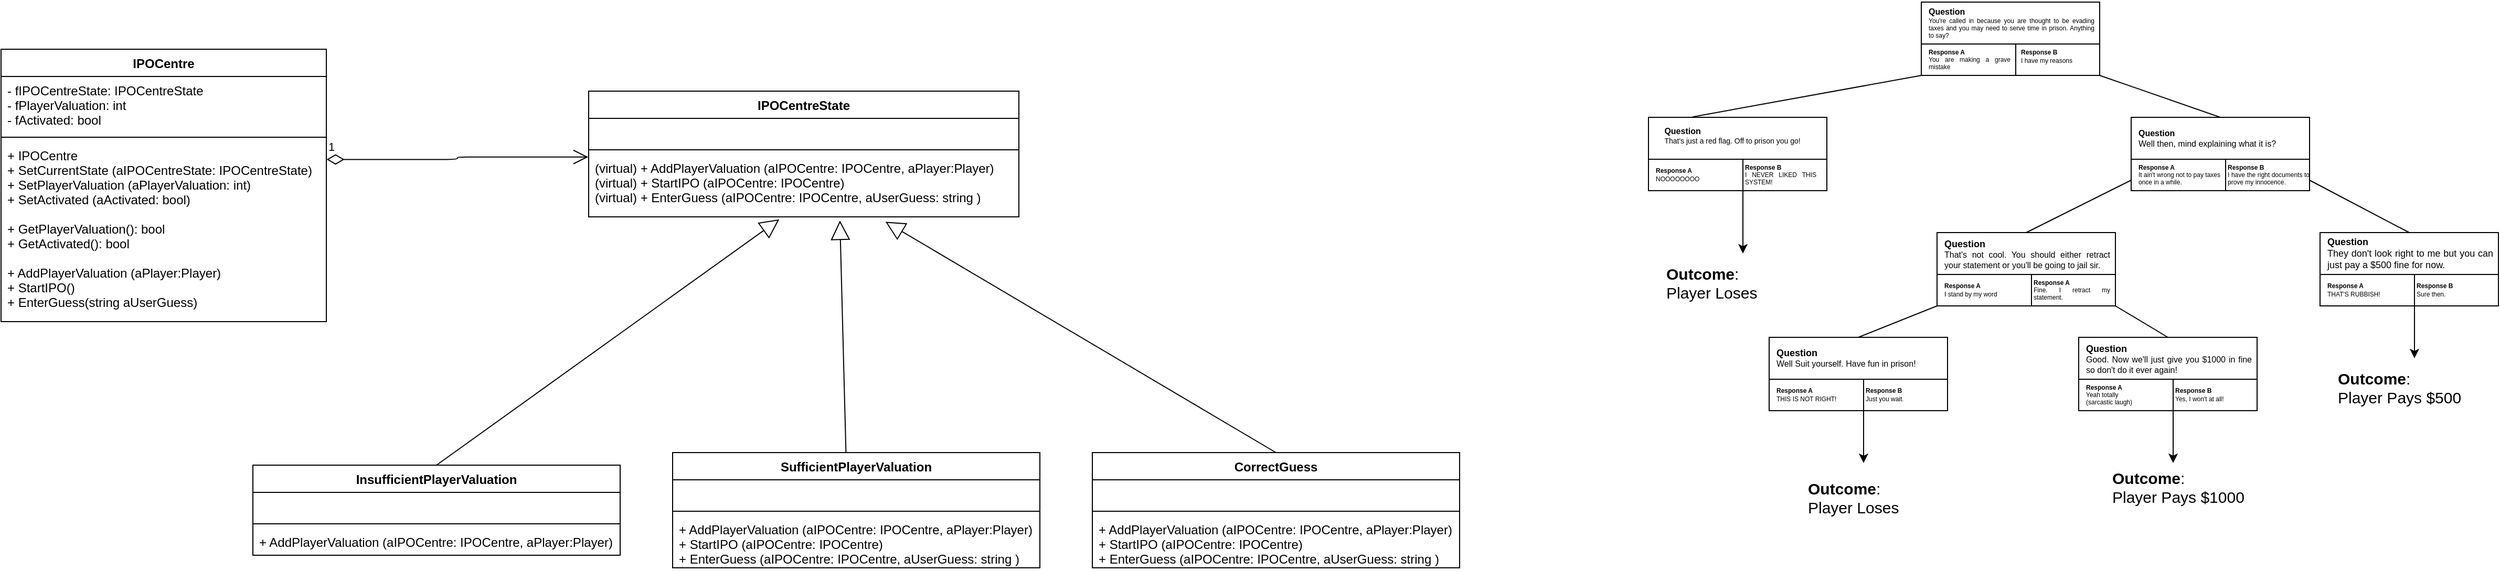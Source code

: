 <mxfile version="13.3.5" type="github">
  <diagram id="8sO8KpJlMacKgNLfJusq" name="Page-1">
    <mxGraphModel dx="3934" dy="1154" grid="1" gridSize="10" guides="1" tooltips="1" connect="1" arrows="1" fold="1" page="1" pageScale="1" pageWidth="850" pageHeight="1100" math="0" shadow="0">
      <root>
        <mxCell id="0" />
        <mxCell id="1" parent="0" />
        <mxCell id="CQ1ONMJkXJyfWKpcm5dU-62" value="" style="rounded=0;whiteSpace=wrap;html=1;" parent="1" vertex="1">
          <mxGeometry x="-20" y="150" width="170" height="70" as="geometry" />
        </mxCell>
        <mxCell id="CQ1ONMJkXJyfWKpcm5dU-50" value="" style="rounded=0;whiteSpace=wrap;html=1;" parent="1" vertex="1">
          <mxGeometry x="390" y="360" width="170" height="70" as="geometry" />
        </mxCell>
        <mxCell id="CQ1ONMJkXJyfWKpcm5dU-49" value="" style="rounded=0;whiteSpace=wrap;html=1;" parent="1" vertex="1">
          <mxGeometry x="95" y="360" width="170" height="70" as="geometry" />
        </mxCell>
        <mxCell id="CQ1ONMJkXJyfWKpcm5dU-48" value="" style="rounded=0;whiteSpace=wrap;html=1;" parent="1" vertex="1">
          <mxGeometry x="620" y="260" width="170" height="70" as="geometry" />
        </mxCell>
        <mxCell id="CQ1ONMJkXJyfWKpcm5dU-47" value="" style="rounded=0;whiteSpace=wrap;html=1;" parent="1" vertex="1">
          <mxGeometry x="255" y="260" width="170" height="70" as="geometry" />
        </mxCell>
        <mxCell id="CQ1ONMJkXJyfWKpcm5dU-46" value="" style="rounded=0;whiteSpace=wrap;html=1;" parent="1" vertex="1">
          <mxGeometry x="440" y="150" width="170" height="70" as="geometry" />
        </mxCell>
        <mxCell id="CQ1ONMJkXJyfWKpcm5dU-1" value="" style="rounded=0;whiteSpace=wrap;html=1;" parent="1" vertex="1">
          <mxGeometry x="240" y="40" width="170" height="70" as="geometry" />
        </mxCell>
        <mxCell id="CQ1ONMJkXJyfWKpcm5dU-6" value="" style="endArrow=none;html=1;entryX=0;entryY=1;entryDx=0;entryDy=0;exitX=0.213;exitY=-0.007;exitDx=0;exitDy=0;exitPerimeter=0;" parent="1" target="CQ1ONMJkXJyfWKpcm5dU-1" edge="1">
          <mxGeometry width="50" height="50" relative="1" as="geometry">
            <mxPoint x="21.95" y="149.58" as="sourcePoint" />
            <mxPoint x="190" y="100" as="targetPoint" />
          </mxGeometry>
        </mxCell>
        <mxCell id="CQ1ONMJkXJyfWKpcm5dU-7" value="" style="endArrow=none;html=1;exitX=1;exitY=1;exitDx=0;exitDy=0;entryX=0.5;entryY=0;entryDx=0;entryDy=0;" parent="1" source="CQ1ONMJkXJyfWKpcm5dU-1" edge="1">
          <mxGeometry width="50" height="50" relative="1" as="geometry">
            <mxPoint x="540" y="140" as="sourcePoint" />
            <mxPoint x="525.0" y="150" as="targetPoint" />
          </mxGeometry>
        </mxCell>
        <mxCell id="CQ1ONMJkXJyfWKpcm5dU-8" value="" style="endArrow=none;html=1;entryX=0;entryY=1;entryDx=0;entryDy=0;exitX=0.5;exitY=0;exitDx=0;exitDy=0;" parent="1" edge="1">
          <mxGeometry width="50" height="50" relative="1" as="geometry">
            <mxPoint x="340" y="260" as="sourcePoint" />
            <mxPoint x="440.0" y="210" as="targetPoint" />
          </mxGeometry>
        </mxCell>
        <mxCell id="CQ1ONMJkXJyfWKpcm5dU-9" value="" style="endArrow=none;html=1;entryX=1;entryY=1;entryDx=0;entryDy=0;exitX=0.5;exitY=0;exitDx=0;exitDy=0;" parent="1" edge="1">
          <mxGeometry width="50" height="50" relative="1" as="geometry">
            <mxPoint x="705" y="260" as="sourcePoint" />
            <mxPoint x="610.0" y="210" as="targetPoint" />
          </mxGeometry>
        </mxCell>
        <mxCell id="CQ1ONMJkXJyfWKpcm5dU-10" value="" style="rounded=0;whiteSpace=wrap;html=1;" parent="1" vertex="1">
          <mxGeometry x="240" y="80" width="90" height="30" as="geometry" />
        </mxCell>
        <mxCell id="CQ1ONMJkXJyfWKpcm5dU-11" value="" style="rounded=0;whiteSpace=wrap;html=1;" parent="1" vertex="1">
          <mxGeometry x="330" y="80" width="80" height="30" as="geometry" />
        </mxCell>
        <mxCell id="CQ1ONMJkXJyfWKpcm5dU-12" value="" style="rounded=0;whiteSpace=wrap;html=1;" parent="1" vertex="1">
          <mxGeometry x="-20" y="190" width="90" height="30" as="geometry" />
        </mxCell>
        <mxCell id="CQ1ONMJkXJyfWKpcm5dU-13" value="" style="rounded=0;whiteSpace=wrap;html=1;" parent="1" vertex="1">
          <mxGeometry x="70" y="190" width="80" height="30" as="geometry" />
        </mxCell>
        <mxCell id="CQ1ONMJkXJyfWKpcm5dU-14" value="" style="rounded=0;whiteSpace=wrap;html=1;" parent="1" vertex="1">
          <mxGeometry x="440" y="190" width="90" height="30" as="geometry" />
        </mxCell>
        <mxCell id="CQ1ONMJkXJyfWKpcm5dU-15" value="" style="rounded=0;whiteSpace=wrap;html=1;" parent="1" vertex="1">
          <mxGeometry x="530" y="190" width="80" height="30" as="geometry" />
        </mxCell>
        <mxCell id="CQ1ONMJkXJyfWKpcm5dU-16" value="" style="rounded=0;whiteSpace=wrap;html=1;" parent="1" vertex="1">
          <mxGeometry x="255" y="300" width="90" height="30" as="geometry" />
        </mxCell>
        <mxCell id="CQ1ONMJkXJyfWKpcm5dU-17" value="" style="rounded=0;whiteSpace=wrap;html=1;" parent="1" vertex="1">
          <mxGeometry x="345" y="300" width="80" height="30" as="geometry" />
        </mxCell>
        <mxCell id="CQ1ONMJkXJyfWKpcm5dU-18" value="" style="rounded=0;whiteSpace=wrap;html=1;" parent="1" vertex="1">
          <mxGeometry x="620" y="300" width="90" height="30" as="geometry" />
        </mxCell>
        <mxCell id="CQ1ONMJkXJyfWKpcm5dU-19" value="" style="rounded=0;whiteSpace=wrap;html=1;" parent="1" vertex="1">
          <mxGeometry x="710" y="300" width="80" height="30" as="geometry" />
        </mxCell>
        <mxCell id="CQ1ONMJkXJyfWKpcm5dU-20" value="&lt;p style=&quot;line-height: 30% ; font-size: 6px&quot; align=&quot;justify&quot;&gt;&lt;/p&gt;&lt;div style=&quot;font-size: 6px&quot; align=&quot;justify&quot;&gt;&lt;b&gt;&lt;font style=&quot;font-size: 8px&quot;&gt;Question&lt;/font&gt;&lt;/b&gt;&lt;/div&gt;&lt;div style=&quot;font-size: 6px&quot; align=&quot;justify&quot;&gt;&lt;font style=&quot;font-size: 6px&quot;&gt;You&#39;re called in because you are thought to be evading taxes and you may need to serve time in prison. Anything to say?&lt;/font&gt;&lt;/div&gt;&lt;p style=&quot;font-size: 6px&quot; align=&quot;justify&quot;&gt;&lt;/p&gt;" style="text;html=1;strokeColor=none;fillColor=none;align=left;verticalAlign=middle;whiteSpace=wrap;rounded=0;" parent="1" vertex="1">
          <mxGeometry x="245" y="40" width="160" height="40" as="geometry" />
        </mxCell>
        <mxCell id="CQ1ONMJkXJyfWKpcm5dU-21" value="&lt;div style=&quot;font-size: 6px&quot; align=&quot;justify&quot;&gt;&lt;b&gt;&lt;font style=&quot;font-size: 8px&quot;&gt;Question&lt;/font&gt;&lt;/b&gt;&lt;/div&gt;&lt;div style=&quot;font-size: 6px&quot; align=&quot;justify&quot;&gt;&lt;font style=&quot;font-size: 7px&quot;&gt;That&#39;s just a red flag. Off to prison you go!&lt;/font&gt;&lt;/div&gt;&lt;p style=&quot;font-size: 6px&quot; align=&quot;justify&quot;&gt;&lt;br&gt;&lt;/p&gt;" style="text;html=1;strokeColor=none;fillColor=none;align=center;verticalAlign=middle;whiteSpace=wrap;rounded=0;" parent="1" vertex="1">
          <mxGeometry x="-10" y="167" width="140" height="20" as="geometry" />
        </mxCell>
        <mxCell id="CQ1ONMJkXJyfWKpcm5dU-23" value="&lt;p style=&quot;line-height: 30% ; font-size: 6px&quot; align=&quot;justify&quot;&gt;&lt;/p&gt;&lt;div style=&quot;font-size: 6px&quot; align=&quot;justify&quot;&gt;&lt;b&gt;&lt;font style=&quot;font-size: 8px&quot;&gt;Question&lt;/font&gt;&lt;/b&gt;&lt;/div&gt;&lt;div style=&quot;font-size: 6px&quot; align=&quot;justify&quot;&gt;&lt;font style=&quot;font-size: 8px&quot;&gt;Well then, mind explaining what it is?&lt;/font&gt;&lt;/div&gt;&lt;p style=&quot;font-size: 6px&quot; align=&quot;justify&quot;&gt;&lt;/p&gt;" style="text;html=1;strokeColor=none;fillColor=none;align=left;verticalAlign=middle;whiteSpace=wrap;rounded=0;" parent="1" vertex="1">
          <mxGeometry x="445" y="150" width="160" height="40" as="geometry" />
        </mxCell>
        <mxCell id="CQ1ONMJkXJyfWKpcm5dU-24" value="&lt;p style=&quot;line-height: 30% ; font-size: 6px&quot; align=&quot;justify&quot;&gt;&lt;/p&gt;&lt;div style=&quot;font-size: 6px&quot; align=&quot;justify&quot;&gt;&lt;font size=&quot;1&quot;&gt;&lt;b&gt;&lt;font style=&quot;font-size: 9px&quot;&gt;Question&lt;/font&gt;&lt;/b&gt;&lt;/font&gt;&lt;/div&gt;&lt;div style=&quot;font-size: 6px&quot; align=&quot;justify&quot;&gt;&lt;font style=&quot;font-size: 8px&quot;&gt;That&#39;s not cool. You should either retract your statement or you&#39;ll be going to jail sir.&lt;/font&gt;&lt;/div&gt;&lt;p style=&quot;font-size: 6px&quot; align=&quot;justify&quot;&gt;&lt;/p&gt;" style="text;html=1;strokeColor=none;fillColor=none;align=left;verticalAlign=middle;whiteSpace=wrap;rounded=0;" parent="1" vertex="1">
          <mxGeometry x="260" y="260" width="160" height="40" as="geometry" />
        </mxCell>
        <mxCell id="CQ1ONMJkXJyfWKpcm5dU-25" value="&lt;p style=&quot;line-height: 30% ; font-size: 6px&quot; align=&quot;justify&quot;&gt;&lt;/p&gt;&lt;div style=&quot;font-size: 9px&quot; align=&quot;justify&quot;&gt;&lt;font style=&quot;font-size: 9px&quot;&gt;&lt;b&gt;&lt;font style=&quot;font-size: 9px&quot;&gt;Question&lt;/font&gt;&lt;/b&gt;&lt;/font&gt;&lt;/div&gt;&lt;div style=&quot;font-size: 9px&quot; align=&quot;justify&quot;&gt;&lt;font style=&quot;font-size: 9px&quot;&gt;They don&#39;t look right to me but you can just pay a $500 fine for now.&lt;/font&gt;&lt;/div&gt;&lt;p style=&quot;font-size: 6px&quot; align=&quot;justify&quot;&gt;&lt;/p&gt;" style="text;html=1;strokeColor=none;fillColor=none;align=left;verticalAlign=middle;whiteSpace=wrap;rounded=0;" parent="1" vertex="1">
          <mxGeometry x="625" y="260" width="160" height="40" as="geometry" />
        </mxCell>
        <mxCell id="CQ1ONMJkXJyfWKpcm5dU-35" value="" style="rounded=0;whiteSpace=wrap;html=1;" parent="1" vertex="1">
          <mxGeometry x="95" y="400" width="90" height="30" as="geometry" />
        </mxCell>
        <mxCell id="CQ1ONMJkXJyfWKpcm5dU-36" value="" style="rounded=0;whiteSpace=wrap;html=1;" parent="1" vertex="1">
          <mxGeometry x="185" y="400" width="80" height="30" as="geometry" />
        </mxCell>
        <mxCell id="CQ1ONMJkXJyfWKpcm5dU-38" value="" style="rounded=0;whiteSpace=wrap;html=1;" parent="1" vertex="1">
          <mxGeometry x="390" y="400" width="90" height="30" as="geometry" />
        </mxCell>
        <mxCell id="CQ1ONMJkXJyfWKpcm5dU-39" value="" style="rounded=0;whiteSpace=wrap;html=1;" parent="1" vertex="1">
          <mxGeometry x="480" y="400" width="80" height="30" as="geometry" />
        </mxCell>
        <mxCell id="CQ1ONMJkXJyfWKpcm5dU-40" value="" style="endArrow=none;html=1;entryX=0;entryY=1;entryDx=0;entryDy=0;exitX=0.5;exitY=0;exitDx=0;exitDy=0;" parent="1" target="CQ1ONMJkXJyfWKpcm5dU-16" edge="1">
          <mxGeometry width="50" height="50" relative="1" as="geometry">
            <mxPoint x="180" y="360" as="sourcePoint" />
            <mxPoint x="180" y="300" as="targetPoint" />
          </mxGeometry>
        </mxCell>
        <mxCell id="CQ1ONMJkXJyfWKpcm5dU-41" value="" style="endArrow=none;html=1;exitX=0.5;exitY=0;exitDx=0;exitDy=0;entryX=1;entryY=1;entryDx=0;entryDy=0;" parent="1" target="CQ1ONMJkXJyfWKpcm5dU-17" edge="1">
          <mxGeometry width="50" height="50" relative="1" as="geometry">
            <mxPoint x="475.0" y="360" as="sourcePoint" />
            <mxPoint x="424" y="323" as="targetPoint" />
          </mxGeometry>
        </mxCell>
        <mxCell id="CQ1ONMJkXJyfWKpcm5dU-42" value="&lt;p style=&quot;line-height: 30% ; font-size: 6px&quot; align=&quot;justify&quot;&gt;&lt;/p&gt;&lt;div style=&quot;font-size: 9px&quot; align=&quot;justify&quot;&gt;&lt;font style=&quot;font-size: 9px&quot;&gt;&lt;b&gt;&lt;font style=&quot;font-size: 9px&quot;&gt;Question&lt;/font&gt;&lt;/b&gt;&lt;/font&gt;&lt;/div&gt;&lt;div style=&quot;font-size: 6px&quot; align=&quot;justify&quot;&gt;&lt;font style=&quot;font-size: 8px&quot;&gt;Well Suit yourself. Have fun in prison!&lt;/font&gt;&lt;/div&gt;&lt;p style=&quot;font-size: 6px&quot; align=&quot;justify&quot;&gt;&lt;/p&gt;" style="text;html=1;strokeColor=none;fillColor=none;align=left;verticalAlign=middle;whiteSpace=wrap;rounded=0;" parent="1" vertex="1">
          <mxGeometry x="100" y="360" width="160" height="40" as="geometry" />
        </mxCell>
        <mxCell id="CQ1ONMJkXJyfWKpcm5dU-43" value="&lt;p style=&quot;line-height: 30% ; font-size: 6px&quot; align=&quot;justify&quot;&gt;&lt;/p&gt;&lt;div style=&quot;font-size: 6px&quot; align=&quot;justify&quot;&gt;&lt;font size=&quot;1&quot;&gt;&lt;b&gt;&lt;font style=&quot;font-size: 9px&quot;&gt;Question&lt;/font&gt;&lt;/b&gt;&lt;/font&gt;&lt;/div&gt;&lt;div style=&quot;font-size: 6px&quot; align=&quot;justify&quot;&gt;&lt;font style=&quot;font-size: 8px&quot;&gt;Good. Now we&#39;ll just give you $1000 in fine so don&#39;t do it ever again!&lt;/font&gt;&lt;/div&gt;&lt;p style=&quot;font-size: 6px&quot; align=&quot;justify&quot;&gt;&lt;/p&gt;" style="text;html=1;strokeColor=none;fillColor=none;align=left;verticalAlign=middle;whiteSpace=wrap;rounded=0;" parent="1" vertex="1">
          <mxGeometry x="395" y="360" width="160" height="40" as="geometry" />
        </mxCell>
        <mxCell id="CQ1ONMJkXJyfWKpcm5dU-44" value="&lt;div style=&quot;font-size: 6px&quot; align=&quot;justify&quot;&gt;&lt;b&gt;&lt;font style=&quot;font-size: 6px&quot;&gt;Response A&lt;/font&gt;&lt;/b&gt;&lt;/div&gt;&lt;div style=&quot;font-size: 6px&quot; align=&quot;justify&quot;&gt;&lt;font style=&quot;font-size: 6px&quot;&gt;You are making a grave mistake&lt;/font&gt;&lt;/div&gt;" style="text;html=1;strokeColor=none;fillColor=none;align=left;verticalAlign=middle;whiteSpace=wrap;rounded=0;" parent="1" vertex="1">
          <mxGeometry x="245" y="85" width="80" height="20" as="geometry" />
        </mxCell>
        <mxCell id="CQ1ONMJkXJyfWKpcm5dU-51" value="&lt;div style=&quot;font-size: 6px&quot; align=&quot;justify&quot;&gt;&lt;b&gt;&lt;font style=&quot;font-size: 6px&quot;&gt;Response B&lt;br&gt;&lt;/font&gt;&lt;/b&gt;&lt;/div&gt;&lt;div style=&quot;font-size: 6px&quot; align=&quot;justify&quot;&gt;&lt;font style=&quot;font-size: 6px&quot;&gt;I have my reasons&lt;/font&gt;&lt;/div&gt;" style="text;html=1;strokeColor=none;fillColor=none;align=left;verticalAlign=middle;whiteSpace=wrap;rounded=0;" parent="1" vertex="1">
          <mxGeometry x="333" y="82" width="80" height="20" as="geometry" />
        </mxCell>
        <mxCell id="CQ1ONMJkXJyfWKpcm5dU-52" value="&lt;div style=&quot;font-size: 6px&quot; align=&quot;justify&quot;&gt;&lt;b&gt;&lt;font style=&quot;font-size: 6px&quot;&gt;Response A&lt;/font&gt;&lt;/b&gt;&lt;/div&gt;&lt;div style=&quot;font-size: 6px&quot; align=&quot;justify&quot;&gt;&lt;font style=&quot;font-size: 6px&quot;&gt;It ain&#39;t wrong not to pay taxes once in a while.&lt;/font&gt;&lt;/div&gt;" style="text;html=1;strokeColor=none;fillColor=none;align=left;verticalAlign=middle;whiteSpace=wrap;rounded=0;" parent="1" vertex="1">
          <mxGeometry x="445" y="195" width="80" height="20" as="geometry" />
        </mxCell>
        <mxCell id="CQ1ONMJkXJyfWKpcm5dU-53" value="&lt;div style=&quot;font-size: 6px&quot; align=&quot;justify&quot;&gt;&lt;b&gt;&lt;font style=&quot;font-size: 6px&quot;&gt;Response B&lt;br&gt;&lt;/font&gt;&lt;/b&gt;&lt;/div&gt;&lt;div style=&quot;font-size: 6px&quot; align=&quot;justify&quot;&gt;&lt;font style=&quot;font-size: 6px&quot;&gt;I have the right documents to prove my innocence.&lt;/font&gt;&lt;/div&gt;" style="text;html=1;strokeColor=none;fillColor=none;align=left;verticalAlign=middle;whiteSpace=wrap;rounded=0;" parent="1" vertex="1">
          <mxGeometry x="530" y="195" width="80" height="20" as="geometry" />
        </mxCell>
        <mxCell id="CQ1ONMJkXJyfWKpcm5dU-54" value="&lt;div style=&quot;font-size: 6px&quot; align=&quot;justify&quot;&gt;&lt;b&gt;&lt;font style=&quot;font-size: 6px&quot;&gt;Response A&lt;/font&gt;&lt;/b&gt;&lt;/div&gt;&lt;div style=&quot;font-size: 6px&quot; align=&quot;justify&quot;&gt;&lt;font style=&quot;font-size: 6px&quot;&gt;I stand by my word&lt;/font&gt;&lt;/div&gt;" style="text;html=1;strokeColor=none;fillColor=none;align=left;verticalAlign=middle;whiteSpace=wrap;rounded=0;" parent="1" vertex="1">
          <mxGeometry x="260" y="305" width="80" height="20" as="geometry" />
        </mxCell>
        <mxCell id="CQ1ONMJkXJyfWKpcm5dU-55" value="&lt;div style=&quot;font-size: 6px&quot; align=&quot;justify&quot;&gt;&lt;b&gt;&lt;font style=&quot;font-size: 6px&quot;&gt;Response A&lt;/font&gt;&lt;/b&gt;&lt;/div&gt;&lt;div style=&quot;font-size: 6px&quot; align=&quot;justify&quot;&gt;&lt;font style=&quot;font-size: 6px&quot;&gt;Fine. I retract my statement.&lt;/font&gt;&lt;/div&gt;" style="text;html=1;strokeColor=none;fillColor=none;align=left;verticalAlign=middle;whiteSpace=wrap;rounded=0;" parent="1" vertex="1">
          <mxGeometry x="345" y="305" width="75" height="20" as="geometry" />
        </mxCell>
        <mxCell id="CQ1ONMJkXJyfWKpcm5dU-56" value="&lt;div style=&quot;font-size: 6px&quot; align=&quot;justify&quot;&gt;&lt;b&gt;&lt;font style=&quot;font-size: 6px&quot;&gt;Response A&lt;/font&gt;&lt;/b&gt;&lt;/div&gt;&lt;div style=&quot;font-size: 6px&quot; align=&quot;justify&quot;&gt;&lt;font style=&quot;font-size: 6px&quot;&gt;THAT&#39;S RUBBISH!&lt;/font&gt;&lt;/div&gt;" style="text;html=1;strokeColor=none;fillColor=none;align=left;verticalAlign=middle;whiteSpace=wrap;rounded=0;" parent="1" vertex="1">
          <mxGeometry x="625" y="305" width="80" height="20" as="geometry" />
        </mxCell>
        <mxCell id="CQ1ONMJkXJyfWKpcm5dU-57" value="&lt;div style=&quot;font-size: 6px&quot; align=&quot;justify&quot;&gt;&lt;b&gt;&lt;font style=&quot;font-size: 6px&quot;&gt;Response B&lt;br&gt;&lt;/font&gt;&lt;/b&gt;&lt;/div&gt;&lt;div style=&quot;font-size: 6px&quot; align=&quot;justify&quot;&gt;Sure then.&lt;/div&gt;" style="text;html=1;strokeColor=none;fillColor=none;align=left;verticalAlign=middle;whiteSpace=wrap;rounded=0;" parent="1" vertex="1">
          <mxGeometry x="710" y="305" width="80" height="20" as="geometry" />
        </mxCell>
        <mxCell id="CQ1ONMJkXJyfWKpcm5dU-58" value="&lt;div style=&quot;font-size: 6px&quot; align=&quot;justify&quot;&gt;&lt;b&gt;&lt;font style=&quot;font-size: 6px&quot;&gt;Response A&lt;/font&gt;&lt;/b&gt;&lt;/div&gt;&lt;div style=&quot;font-size: 6px&quot; align=&quot;justify&quot;&gt;&lt;font style=&quot;font-size: 6px&quot;&gt;THIS IS NOT RIGHT!&lt;/font&gt;&lt;/div&gt;" style="text;html=1;strokeColor=none;fillColor=none;align=left;verticalAlign=middle;whiteSpace=wrap;rounded=0;" parent="1" vertex="1">
          <mxGeometry x="100" y="405" width="80" height="20" as="geometry" />
        </mxCell>
        <mxCell id="CQ1ONMJkXJyfWKpcm5dU-59" value="&lt;div style=&quot;font-size: 6px&quot; align=&quot;justify&quot;&gt;&lt;b&gt;&lt;font style=&quot;font-size: 6px&quot;&gt;Response B&lt;br&gt;&lt;/font&gt;&lt;/b&gt;&lt;/div&gt;&lt;div style=&quot;font-size: 6px&quot; align=&quot;justify&quot;&gt;&lt;font style=&quot;font-size: 5px&quot;&gt;&lt;font style=&quot;font-size: 6px&quot;&gt;Just you wait&lt;/font&gt;.&lt;/font&gt;&lt;/div&gt;" style="text;html=1;strokeColor=none;fillColor=none;align=left;verticalAlign=middle;whiteSpace=wrap;rounded=0;" parent="1" vertex="1">
          <mxGeometry x="185" y="405" width="80" height="20" as="geometry" />
        </mxCell>
        <mxCell id="CQ1ONMJkXJyfWKpcm5dU-60" value="&lt;div style=&quot;font-size: 6px&quot; align=&quot;justify&quot;&gt;&lt;b&gt;&lt;font style=&quot;font-size: 6px&quot;&gt;Response A&lt;/font&gt;&lt;/b&gt;&lt;/div&gt;&lt;div style=&quot;font-size: 6px&quot; align=&quot;justify&quot;&gt;&lt;font style=&quot;font-size: 6px&quot;&gt;Yeah totally &lt;br&gt;&lt;/font&gt;&lt;/div&gt;&lt;div style=&quot;font-size: 6px&quot; align=&quot;justify&quot;&gt;&lt;font style=&quot;font-size: 6px&quot;&gt;(sarcastic laugh)&lt;/font&gt;&lt;/div&gt;" style="text;html=1;strokeColor=none;fillColor=none;align=left;verticalAlign=middle;whiteSpace=wrap;rounded=0;" parent="1" vertex="1">
          <mxGeometry x="395" y="405" width="80" height="20" as="geometry" />
        </mxCell>
        <mxCell id="CQ1ONMJkXJyfWKpcm5dU-61" value="&lt;div style=&quot;font-size: 6px&quot; align=&quot;justify&quot;&gt;&lt;b&gt;&lt;font style=&quot;font-size: 6px&quot;&gt;Response B&lt;br&gt;&lt;/font&gt;&lt;/b&gt;&lt;/div&gt;&lt;div style=&quot;font-size: 6px&quot; align=&quot;justify&quot;&gt;&lt;font style=&quot;font-size: 6px&quot;&gt;Yes, I won&#39;t at all!&lt;/font&gt;&lt;/div&gt;" style="text;html=1;strokeColor=none;fillColor=none;align=left;verticalAlign=middle;whiteSpace=wrap;rounded=0;" parent="1" vertex="1">
          <mxGeometry x="480" y="405" width="80" height="20" as="geometry" />
        </mxCell>
        <mxCell id="CQ1ONMJkXJyfWKpcm5dU-63" value="&lt;div style=&quot;font-size: 6px&quot; align=&quot;justify&quot;&gt;&lt;b&gt;&lt;font style=&quot;font-size: 6px&quot;&gt;Response A&lt;/font&gt;&lt;/b&gt;&lt;/div&gt;&lt;div style=&quot;font-size: 6px&quot; align=&quot;justify&quot;&gt;&lt;font style=&quot;font-size: 6px&quot;&gt;NOOOOOOOO&lt;/font&gt;&lt;/div&gt;" style="text;html=1;strokeColor=none;fillColor=none;align=left;verticalAlign=middle;whiteSpace=wrap;rounded=0;" parent="1" vertex="1">
          <mxGeometry x="-15" y="195" width="80" height="20" as="geometry" />
        </mxCell>
        <mxCell id="CQ1ONMJkXJyfWKpcm5dU-64" value="&lt;div style=&quot;font-size: 6px&quot; align=&quot;justify&quot;&gt;&lt;b&gt;&lt;font style=&quot;font-size: 6px&quot;&gt;Response B&lt;br&gt;&lt;/font&gt;&lt;/b&gt;&lt;/div&gt;&lt;div style=&quot;font-size: 6px&quot; align=&quot;justify&quot;&gt;I NEVER LIKED THIS SYSTEM!&lt;/div&gt;" style="text;html=1;strokeColor=none;fillColor=none;align=left;verticalAlign=middle;whiteSpace=wrap;rounded=0;" parent="1" vertex="1">
          <mxGeometry x="70" y="195" width="70" height="20" as="geometry" />
        </mxCell>
        <mxCell id="CQ1ONMJkXJyfWKpcm5dU-65" value="" style="endArrow=classic;html=1;exitX=1;exitY=1;exitDx=0;exitDy=0;" parent="1" source="CQ1ONMJkXJyfWKpcm5dU-35" edge="1">
          <mxGeometry width="50" height="50" relative="1" as="geometry">
            <mxPoint x="160" y="500" as="sourcePoint" />
            <mxPoint x="185" y="480" as="targetPoint" />
          </mxGeometry>
        </mxCell>
        <mxCell id="CQ1ONMJkXJyfWKpcm5dU-66" value="" style="endArrow=classic;html=1;exitX=0;exitY=1;exitDx=0;exitDy=0;" parent="1" source="CQ1ONMJkXJyfWKpcm5dU-13" edge="1">
          <mxGeometry width="50" height="50" relative="1" as="geometry">
            <mxPoint x="20" y="350" as="sourcePoint" />
            <mxPoint x="70" y="280" as="targetPoint" />
          </mxGeometry>
        </mxCell>
        <mxCell id="CQ1ONMJkXJyfWKpcm5dU-67" value="" style="endArrow=classic;html=1;exitX=0;exitY=1;exitDx=0;exitDy=0;" parent="1" source="CQ1ONMJkXJyfWKpcm5dU-61" edge="1">
          <mxGeometry width="50" height="50" relative="1" as="geometry">
            <mxPoint x="400" y="490" as="sourcePoint" />
            <mxPoint x="480" y="480" as="targetPoint" />
          </mxGeometry>
        </mxCell>
        <mxCell id="CQ1ONMJkXJyfWKpcm5dU-68" value="" style="endArrow=classic;html=1;exitX=0;exitY=1;exitDx=0;exitDy=0;" parent="1" source="CQ1ONMJkXJyfWKpcm5dU-19" edge="1">
          <mxGeometry width="50" height="50" relative="1" as="geometry">
            <mxPoint x="690" y="420" as="sourcePoint" />
            <mxPoint x="710" y="380" as="targetPoint" />
          </mxGeometry>
        </mxCell>
        <mxCell id="CQ1ONMJkXJyfWKpcm5dU-69" value="&lt;div style=&quot;font-size: 15px&quot; align=&quot;left&quot;&gt;&lt;font style=&quot;font-size: 15px&quot;&gt;&lt;b&gt;Outcome&lt;/b&gt;: &lt;br&gt;&lt;/font&gt;&lt;/div&gt;&lt;div style=&quot;font-size: 15px&quot; align=&quot;left&quot;&gt;&lt;font style=&quot;font-size: 15px&quot;&gt;Player Pays $500&lt;/font&gt;&lt;/div&gt;" style="text;html=1;strokeColor=none;fillColor=none;align=left;verticalAlign=middle;whiteSpace=wrap;rounded=0;" parent="1" vertex="1">
          <mxGeometry x="635" y="385" width="155" height="45" as="geometry" />
        </mxCell>
        <mxCell id="CQ1ONMJkXJyfWKpcm5dU-70" value="&lt;div style=&quot;font-size: 15px&quot; align=&quot;left&quot;&gt;&lt;font style=&quot;font-size: 15px&quot;&gt;&lt;b&gt;Outcome&lt;/b&gt;: &lt;br&gt;&lt;/font&gt;&lt;/div&gt;&lt;div style=&quot;font-size: 15px&quot; align=&quot;left&quot;&gt;&lt;font style=&quot;font-size: 15px&quot;&gt;Player Pays $1000&lt;/font&gt;&lt;/div&gt;" style="text;html=1;strokeColor=none;fillColor=none;align=left;verticalAlign=middle;whiteSpace=wrap;rounded=0;" parent="1" vertex="1">
          <mxGeometry x="420" y="480" width="155" height="45" as="geometry" />
        </mxCell>
        <mxCell id="CQ1ONMJkXJyfWKpcm5dU-71" value="&lt;div style=&quot;font-size: 15px&quot; align=&quot;left&quot;&gt;&lt;font style=&quot;font-size: 15px&quot;&gt;&lt;b&gt;Outcome&lt;/b&gt;: &lt;br&gt;&lt;/font&gt;&lt;/div&gt;&lt;div style=&quot;font-size: 15px&quot; align=&quot;left&quot;&gt;&lt;font style=&quot;font-size: 15px&quot;&gt;Player Loses&lt;br&gt;&lt;/font&gt;&lt;/div&gt;" style="text;html=1;strokeColor=none;fillColor=none;align=left;verticalAlign=middle;whiteSpace=wrap;rounded=0;" parent="1" vertex="1">
          <mxGeometry x="130" y="490" width="155" height="45" as="geometry" />
        </mxCell>
        <mxCell id="CQ1ONMJkXJyfWKpcm5dU-72" value="&lt;div style=&quot;font-size: 15px&quot; align=&quot;left&quot;&gt;&lt;font style=&quot;font-size: 15px&quot;&gt;&lt;b&gt;Outcome&lt;/b&gt;: &lt;br&gt;&lt;/font&gt;&lt;/div&gt;&lt;div style=&quot;font-size: 15px&quot; align=&quot;left&quot;&gt;&lt;font style=&quot;font-size: 15px&quot;&gt;Player Loses &lt;br&gt;&lt;/font&gt;&lt;/div&gt;" style="text;html=1;strokeColor=none;fillColor=none;align=left;verticalAlign=middle;whiteSpace=wrap;rounded=0;" parent="1" vertex="1">
          <mxGeometry x="-5" y="285" width="155" height="45" as="geometry" />
        </mxCell>
        <mxCell id="CQ1ONMJkXJyfWKpcm5dU-73" value="IPOCentre" style="swimlane;fontStyle=1;align=center;verticalAlign=top;childLayout=stackLayout;horizontal=1;startSize=26;horizontalStack=0;resizeParent=1;resizeParentMax=0;resizeLast=0;collapsible=1;marginBottom=0;" parent="1" vertex="1">
          <mxGeometry x="-1590" y="85" width="310" height="260" as="geometry" />
        </mxCell>
        <mxCell id="CQ1ONMJkXJyfWKpcm5dU-74" value="- fIPOCentreState: IPOCentreState&#xa;- fPlayerValuation: int&#xa;- fActivated: bool&#xa; " style="text;strokeColor=none;fillColor=none;align=left;verticalAlign=top;spacingLeft=4;spacingRight=4;overflow=hidden;rotatable=0;points=[[0,0.5],[1,0.5]];portConstraint=eastwest;" parent="CQ1ONMJkXJyfWKpcm5dU-73" vertex="1">
          <mxGeometry y="26" width="310" height="54" as="geometry" />
        </mxCell>
        <mxCell id="CQ1ONMJkXJyfWKpcm5dU-75" value="" style="line;strokeWidth=1;fillColor=none;align=left;verticalAlign=middle;spacingTop=-1;spacingLeft=3;spacingRight=3;rotatable=0;labelPosition=right;points=[];portConstraint=eastwest;" parent="CQ1ONMJkXJyfWKpcm5dU-73" vertex="1">
          <mxGeometry y="80" width="310" height="8" as="geometry" />
        </mxCell>
        <mxCell id="CQ1ONMJkXJyfWKpcm5dU-76" value="+ IPOCentre&#xa;+ SetCurrentState (aIPOCentreState: IPOCentreState)&#xa;+ SetPlayerValuation (aPlayerValuation: int)&#xa;+ SetActivated (aActivated: bool)&#xa;&#xa;+ GetPlayerValuation(): bool&#xa;+ GetActivated(): bool&#xa;&#xa;+ AddPlayerValuation (aPlayer:Player)&#xa;+ StartIPO()&#xa;+ EnterGuess(string aUserGuess)&#xa;&#xa;&#xa;&#xa;" style="text;strokeColor=none;fillColor=none;align=left;verticalAlign=top;spacingLeft=4;spacingRight=4;overflow=hidden;rotatable=0;points=[[0,0.5],[1,0.5]];portConstraint=eastwest;" parent="CQ1ONMJkXJyfWKpcm5dU-73" vertex="1">
          <mxGeometry y="88" width="310" height="172" as="geometry" />
        </mxCell>
        <mxCell id="CQ1ONMJkXJyfWKpcm5dU-77" value="IPOCentreState" style="swimlane;fontStyle=1;align=center;verticalAlign=top;childLayout=stackLayout;horizontal=1;startSize=26;horizontalStack=0;resizeParent=1;resizeParentMax=0;resizeLast=0;collapsible=1;marginBottom=0;" parent="1" vertex="1">
          <mxGeometry x="-1030" y="125" width="410" height="120" as="geometry" />
        </mxCell>
        <mxCell id="CQ1ONMJkXJyfWKpcm5dU-78" value=" " style="text;strokeColor=none;fillColor=none;align=left;verticalAlign=top;spacingLeft=4;spacingRight=4;overflow=hidden;rotatable=0;points=[[0,0.5],[1,0.5]];portConstraint=eastwest;" parent="CQ1ONMJkXJyfWKpcm5dU-77" vertex="1">
          <mxGeometry y="26" width="410" height="26" as="geometry" />
        </mxCell>
        <mxCell id="CQ1ONMJkXJyfWKpcm5dU-79" value="" style="line;strokeWidth=1;fillColor=none;align=left;verticalAlign=middle;spacingTop=-1;spacingLeft=3;spacingRight=3;rotatable=0;labelPosition=right;points=[];portConstraint=eastwest;" parent="CQ1ONMJkXJyfWKpcm5dU-77" vertex="1">
          <mxGeometry y="52" width="410" height="8" as="geometry" />
        </mxCell>
        <mxCell id="CQ1ONMJkXJyfWKpcm5dU-80" value="(virtual) + AddPlayerValuation (aIPOCentre: IPOCentre, aPlayer:Player)&#xa;(virtual) + StartIPO (aIPOCentre: IPOCentre)&#xa;(virtual) + EnterGuess (aIPOCentre: IPOCentre, aUserGuess: string )&#xa;" style="text;strokeColor=none;fillColor=none;align=left;verticalAlign=top;spacingLeft=4;spacingRight=4;overflow=hidden;rotatable=0;points=[[0,0.5],[1,0.5]];portConstraint=eastwest;" parent="CQ1ONMJkXJyfWKpcm5dU-77" vertex="1">
          <mxGeometry y="60" width="410" height="60" as="geometry" />
        </mxCell>
        <mxCell id="CQ1ONMJkXJyfWKpcm5dU-85" value="InsufficientPlayerValuation" style="swimlane;fontStyle=1;align=center;verticalAlign=top;childLayout=stackLayout;horizontal=1;startSize=26;horizontalStack=0;resizeParent=1;resizeParentMax=0;resizeLast=0;collapsible=1;marginBottom=0;" parent="1" vertex="1">
          <mxGeometry x="-1350" y="482" width="350" height="86" as="geometry" />
        </mxCell>
        <mxCell id="CQ1ONMJkXJyfWKpcm5dU-86" value=" " style="text;strokeColor=none;fillColor=none;align=left;verticalAlign=top;spacingLeft=4;spacingRight=4;overflow=hidden;rotatable=0;points=[[0,0.5],[1,0.5]];portConstraint=eastwest;" parent="CQ1ONMJkXJyfWKpcm5dU-85" vertex="1">
          <mxGeometry y="26" width="350" height="26" as="geometry" />
        </mxCell>
        <mxCell id="CQ1ONMJkXJyfWKpcm5dU-87" value="" style="line;strokeWidth=1;fillColor=none;align=left;verticalAlign=middle;spacingTop=-1;spacingLeft=3;spacingRight=3;rotatable=0;labelPosition=right;points=[];portConstraint=eastwest;" parent="CQ1ONMJkXJyfWKpcm5dU-85" vertex="1">
          <mxGeometry y="52" width="350" height="8" as="geometry" />
        </mxCell>
        <mxCell id="CQ1ONMJkXJyfWKpcm5dU-88" value="+ AddPlayerValuation (aIPOCentre: IPOCentre, aPlayer:Player)" style="text;strokeColor=none;fillColor=none;align=left;verticalAlign=top;spacingLeft=4;spacingRight=4;overflow=hidden;rotatable=0;points=[[0,0.5],[1,0.5]];portConstraint=eastwest;" parent="CQ1ONMJkXJyfWKpcm5dU-85" vertex="1">
          <mxGeometry y="60" width="350" height="26" as="geometry" />
        </mxCell>
        <mxCell id="CQ1ONMJkXJyfWKpcm5dU-89" value="SufficientPlayerValuation" style="swimlane;fontStyle=1;align=center;verticalAlign=top;childLayout=stackLayout;horizontal=1;startSize=26;horizontalStack=0;resizeParent=1;resizeParentMax=0;resizeLast=0;collapsible=1;marginBottom=0;" parent="1" vertex="1">
          <mxGeometry x="-950" y="470" width="350" height="110" as="geometry" />
        </mxCell>
        <mxCell id="CQ1ONMJkXJyfWKpcm5dU-90" value=" " style="text;strokeColor=none;fillColor=none;align=left;verticalAlign=top;spacingLeft=4;spacingRight=4;overflow=hidden;rotatable=0;points=[[0,0.5],[1,0.5]];portConstraint=eastwest;" parent="CQ1ONMJkXJyfWKpcm5dU-89" vertex="1">
          <mxGeometry y="26" width="350" height="26" as="geometry" />
        </mxCell>
        <mxCell id="CQ1ONMJkXJyfWKpcm5dU-91" value="" style="line;strokeWidth=1;fillColor=none;align=left;verticalAlign=middle;spacingTop=-1;spacingLeft=3;spacingRight=3;rotatable=0;labelPosition=right;points=[];portConstraint=eastwest;" parent="CQ1ONMJkXJyfWKpcm5dU-89" vertex="1">
          <mxGeometry y="52" width="350" height="8" as="geometry" />
        </mxCell>
        <mxCell id="CQ1ONMJkXJyfWKpcm5dU-92" value="+ AddPlayerValuation (aIPOCentre: IPOCentre, aPlayer:Player)&#xa;+ StartIPO (aIPOCentre: IPOCentre)&#xa;+ EnterGuess (aIPOCentre: IPOCentre, aUserGuess: string )" style="text;strokeColor=none;fillColor=none;align=left;verticalAlign=top;spacingLeft=4;spacingRight=4;overflow=hidden;rotatable=0;points=[[0,0.5],[1,0.5]];portConstraint=eastwest;" parent="CQ1ONMJkXJyfWKpcm5dU-89" vertex="1">
          <mxGeometry y="60" width="350" height="50" as="geometry" />
        </mxCell>
        <mxCell id="CQ1ONMJkXJyfWKpcm5dU-81" value="CorrectGuess" style="swimlane;fontStyle=1;align=center;verticalAlign=top;childLayout=stackLayout;horizontal=1;startSize=26;horizontalStack=0;resizeParent=1;resizeParentMax=0;resizeLast=0;collapsible=1;marginBottom=0;" parent="1" vertex="1">
          <mxGeometry x="-550" y="470" width="350" height="110" as="geometry" />
        </mxCell>
        <mxCell id="CQ1ONMJkXJyfWKpcm5dU-82" value=" " style="text;strokeColor=none;fillColor=none;align=left;verticalAlign=top;spacingLeft=4;spacingRight=4;overflow=hidden;rotatable=0;points=[[0,0.5],[1,0.5]];portConstraint=eastwest;" parent="CQ1ONMJkXJyfWKpcm5dU-81" vertex="1">
          <mxGeometry y="26" width="350" height="26" as="geometry" />
        </mxCell>
        <mxCell id="CQ1ONMJkXJyfWKpcm5dU-83" value="" style="line;strokeWidth=1;fillColor=none;align=left;verticalAlign=middle;spacingTop=-1;spacingLeft=3;spacingRight=3;rotatable=0;labelPosition=right;points=[];portConstraint=eastwest;" parent="CQ1ONMJkXJyfWKpcm5dU-81" vertex="1">
          <mxGeometry y="52" width="350" height="8" as="geometry" />
        </mxCell>
        <mxCell id="CQ1ONMJkXJyfWKpcm5dU-84" value="+ AddPlayerValuation (aIPOCentre: IPOCentre, aPlayer:Player)&#xa;+ StartIPO (aIPOCentre: IPOCentre)&#xa;+ EnterGuess (aIPOCentre: IPOCentre, aUserGuess: string )" style="text;strokeColor=none;fillColor=none;align=left;verticalAlign=top;spacingLeft=4;spacingRight=4;overflow=hidden;rotatable=0;points=[[0,0.5],[1,0.5]];portConstraint=eastwest;" parent="CQ1ONMJkXJyfWKpcm5dU-81" vertex="1">
          <mxGeometry y="60" width="350" height="50" as="geometry" />
        </mxCell>
        <mxCell id="XjRMsFzQKdJFxxLwyNMk-2" value="1" style="endArrow=open;html=1;endSize=12;startArrow=diamondThin;startSize=14;startFill=0;edgeStyle=orthogonalEdgeStyle;align=left;verticalAlign=bottom;exitX=1.001;exitY=0.1;exitDx=0;exitDy=0;exitPerimeter=0;entryX=-0.001;entryY=0.048;entryDx=0;entryDy=0;entryPerimeter=0;" edge="1" parent="1" source="CQ1ONMJkXJyfWKpcm5dU-76" target="CQ1ONMJkXJyfWKpcm5dU-80">
          <mxGeometry x="-1" y="3" relative="1" as="geometry">
            <mxPoint x="-1250" y="190" as="sourcePoint" />
            <mxPoint x="-1090" y="190" as="targetPoint" />
            <Array as="points">
              <mxPoint x="-1155" y="190" />
              <mxPoint x="-1155" y="188" />
            </Array>
          </mxGeometry>
        </mxCell>
        <mxCell id="XjRMsFzQKdJFxxLwyNMk-3" value="" style="endArrow=block;endSize=16;endFill=0;html=1;exitX=0.5;exitY=0;exitDx=0;exitDy=0;entryX=0.443;entryY=1.039;entryDx=0;entryDy=0;entryPerimeter=0;" edge="1" parent="1" source="CQ1ONMJkXJyfWKpcm5dU-85" target="CQ1ONMJkXJyfWKpcm5dU-80">
          <mxGeometry width="160" relative="1" as="geometry">
            <mxPoint x="-1130" y="370" as="sourcePoint" />
            <mxPoint x="-970" y="370" as="targetPoint" />
          </mxGeometry>
        </mxCell>
        <mxCell id="XjRMsFzQKdJFxxLwyNMk-4" value="" style="endArrow=block;endSize=16;endFill=0;html=1;exitX=0.472;exitY=-0.003;exitDx=0;exitDy=0;entryX=0.584;entryY=1.059;entryDx=0;entryDy=0;entryPerimeter=0;exitPerimeter=0;" edge="1" parent="1" source="CQ1ONMJkXJyfWKpcm5dU-89" target="CQ1ONMJkXJyfWKpcm5dU-80">
          <mxGeometry width="160" relative="1" as="geometry">
            <mxPoint x="-890" y="495.83" as="sourcePoint" />
            <mxPoint x="-663" y="264.17" as="targetPoint" />
          </mxGeometry>
        </mxCell>
        <mxCell id="XjRMsFzQKdJFxxLwyNMk-5" value="" style="endArrow=block;endSize=16;endFill=0;html=1;exitX=0.5;exitY=0;exitDx=0;exitDy=0;entryX=0.69;entryY=1.078;entryDx=0;entryDy=0;entryPerimeter=0;" edge="1" parent="1" source="CQ1ONMJkXJyfWKpcm5dU-81" target="CQ1ONMJkXJyfWKpcm5dU-80">
          <mxGeometry width="160" relative="1" as="geometry">
            <mxPoint x="-780" y="510.83" as="sourcePoint" />
            <mxPoint x="-553" y="279.17" as="targetPoint" />
          </mxGeometry>
        </mxCell>
      </root>
    </mxGraphModel>
  </diagram>
</mxfile>
